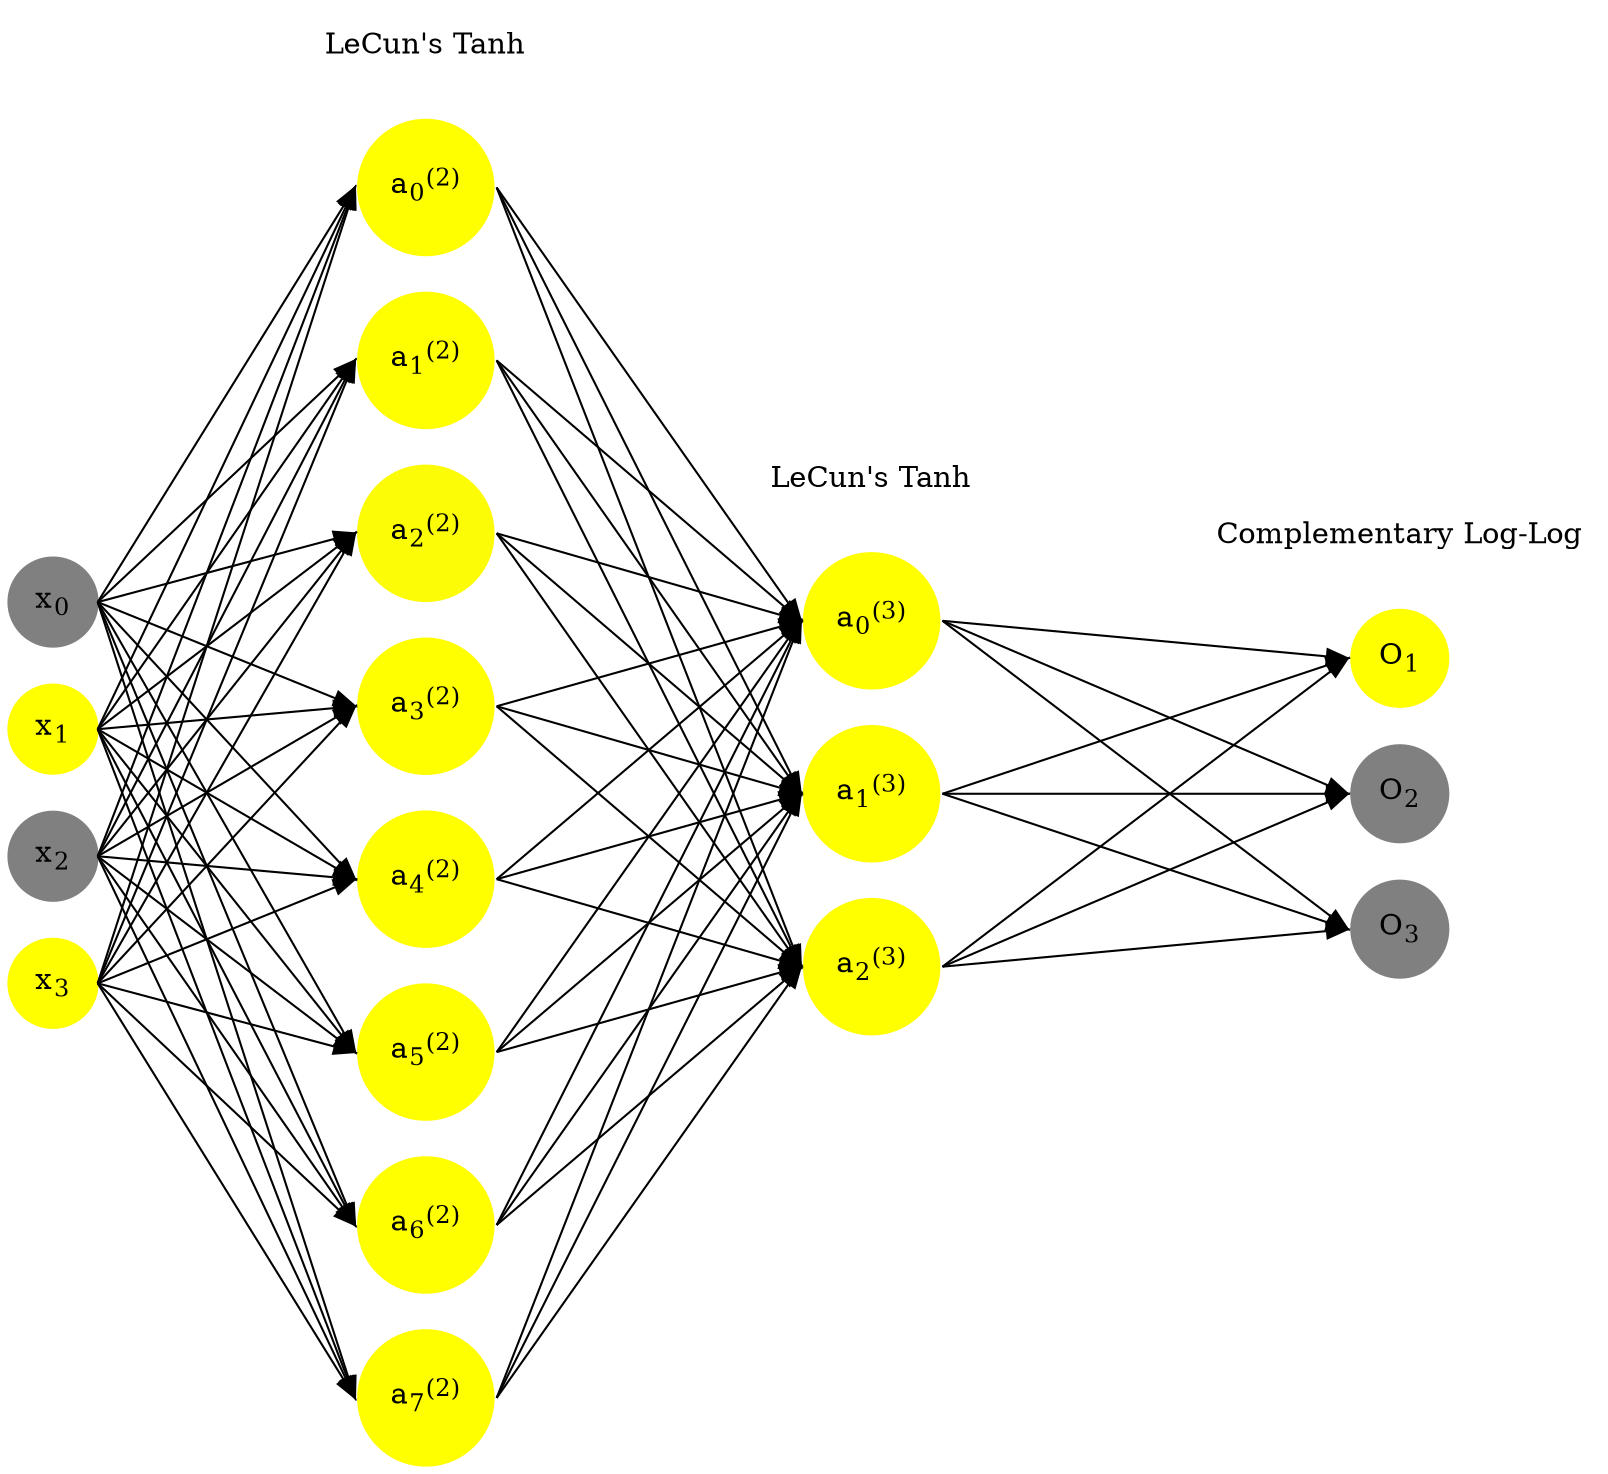 digraph G {
	rankdir = LR;
	splines=false;
	edge[style=invis];
	ranksep= 1.4;
	{
	node [shape=circle, color="0.1667, 0.0, 0.5", style=filled, fillcolor="0.1667, 0.0, 0.5"];
	x0 [label=<x<sub>0</sub>>];
	}
	{
	node [shape=circle, color="0.1667, 1.0, 1.0", style=filled, fillcolor="0.1667, 1.0, 1.0"];
	x1 [label=<x<sub>1</sub>>];
	}
	{
	node [shape=circle, color="0.1667, 0.0, 0.5", style=filled, fillcolor="0.1667, 0.0, 0.5"];
	x2 [label=<x<sub>2</sub>>];
	}
	{
	node [shape=circle, color="0.1667, 1.0, 1.0", style=filled, fillcolor="0.1667, 1.0, 1.0"];
	x3 [label=<x<sub>3</sub>>];
	}
	{
	node [shape=circle, color="0.1667, 1.583099, 1.291549", style=filled, fillcolor="0.1667, 1.583099, 1.291549"];
	a02 [label=<a<sub>0</sub><sup>(2)</sup>>];
	}
	{
	node [shape=circle, color="0.1667, 1.162933, 1.081466", style=filled, fillcolor="0.1667, 1.162933, 1.081466"];
	a12 [label=<a<sub>1</sub><sup>(2)</sup>>];
	}
	{
	node [shape=circle, color="0.1667, 0.970732, 0.985366", style=filled, fillcolor="0.1667, 0.970732, 0.985366"];
	a22 [label=<a<sub>2</sub><sup>(2)</sup>>];
	}
	{
	node [shape=circle, color="0.1667, 1.697266, 1.348633", style=filled, fillcolor="0.1667, 1.697266, 1.348633"];
	a32 [label=<a<sub>3</sub><sup>(2)</sup>>];
	}
	{
	node [shape=circle, color="0.1667, 1.183614, 1.091807", style=filled, fillcolor="0.1667, 1.183614, 1.091807"];
	a42 [label=<a<sub>4</sub><sup>(2)</sup>>];
	}
	{
	node [shape=circle, color="0.1667, 1.266311, 1.133156", style=filled, fillcolor="0.1667, 1.266311, 1.133156"];
	a52 [label=<a<sub>5</sub><sup>(2)</sup>>];
	}
	{
	node [shape=circle, color="0.1667, 1.629398, 1.314699", style=filled, fillcolor="0.1667, 1.629398, 1.314699"];
	a62 [label=<a<sub>6</sub><sup>(2)</sup>>];
	}
	{
	node [shape=circle, color="0.1667, 1.236527, 1.118263", style=filled, fillcolor="0.1667, 1.236527, 1.118263"];
	a72 [label=<a<sub>7</sub><sup>(2)</sup>>];
	}
	{
	node [shape=circle, color="0.1667, 1.715739, 1.357869", style=filled, fillcolor="0.1667, 1.715739, 1.357869"];
	a03 [label=<a<sub>0</sub><sup>(3)</sup>>];
	}
	{
	node [shape=circle, color="0.1667, 1.715895, 1.357947", style=filled, fillcolor="0.1667, 1.715895, 1.357947"];
	a13 [label=<a<sub>1</sub><sup>(3)</sup>>];
	}
	{
	node [shape=circle, color="0.1667, 1.715799, 1.357899", style=filled, fillcolor="0.1667, 1.715799, 1.357899"];
	a23 [label=<a<sub>2</sub><sup>(3)</sup>>];
	}
	{
	node [shape=circle, color="0.1667, 1.0, 1.0", style=filled, fillcolor="0.1667, 1.0, 1.0"];
	O1 [label=<O<sub>1</sub>>];
	}
	{
	node [shape=circle, color="0.1667, 0.0, 0.5", style=filled, fillcolor="0.1667, 0.0, 0.5"];
	O2 [label=<O<sub>2</sub>>];
	}
	{
	node [shape=circle, color="0.1667, 0.0, 0.5", style=filled, fillcolor="0.1667, 0.0, 0.5"];
	O3 [label=<O<sub>3</sub>>];
	}
	{
	rank=same;
	x0->x1->x2->x3;
	}
	{
	rank=same;
	a02->a12->a22->a32->a42->a52->a62->a72;
	}
	{
	rank=same;
	a03->a13->a23;
	}
	{
	rank=same;
	O1->O2->O3;
	}
	l1 [shape=plaintext,label="LeCun's Tanh"];
	l1->a02;
	{rank=same; l1;a02};
	l2 [shape=plaintext,label="LeCun's Tanh"];
	l2->a03;
	{rank=same; l2;a03};
	l3 [shape=plaintext,label="Complementary Log-Log"];
	l3->O1;
	{rank=same; l3;O1};
edge[style=solid, tailport=e, headport=w];
	{x0;x1;x2;x3} -> {a02;a12;a22;a32;a42;a52;a62;a72};
	{a02;a12;a22;a32;a42;a52;a62;a72} -> {a03;a13;a23};
	{a03;a13;a23} -> {O1,O2,O3};
}